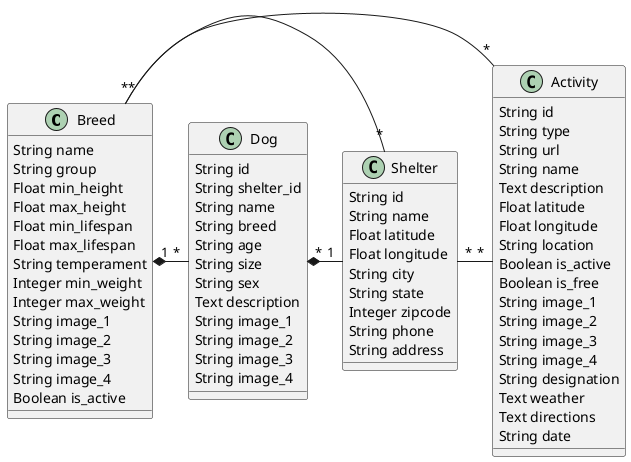 @startuml
Breed "1" *- "*" Dog
Breed "*" - "*" Shelter
Dog "*" *- "1" Shelter
Breed "*" - "*" Activity
Shelter "*" - "*" Activity

class Activity {
    String id
    String type
    String url
    String name
    Text description
    Float latitude
    Float longitude
    String location
    Boolean is_active
    Boolean is_free
    String image_1
    String image_2
    String image_3
    String image_4
    String designation
    Text weather
    Text directions
    String date
}

class Breed {
    String name
    String group
    Float min_height
    Float max_height
    Float min_lifespan
    Float max_lifespan
    String temperament
    Integer min_weight
    Integer max_weight
    String image_1
    String image_2
    String image_3
    String image_4
    Boolean is_active
}

class Dog {
    String id
    String shelter_id
    String name
    String breed
    String age
    String size
    String sex
    Text description
    String image_1
    String image_2
    String image_3
    String image_4
}

class Shelter {
    String id
    String name
    Float latitude
    Float longitude
    String city
    String state
    Integer zipcode
    String phone
    String address
}



@enduml
